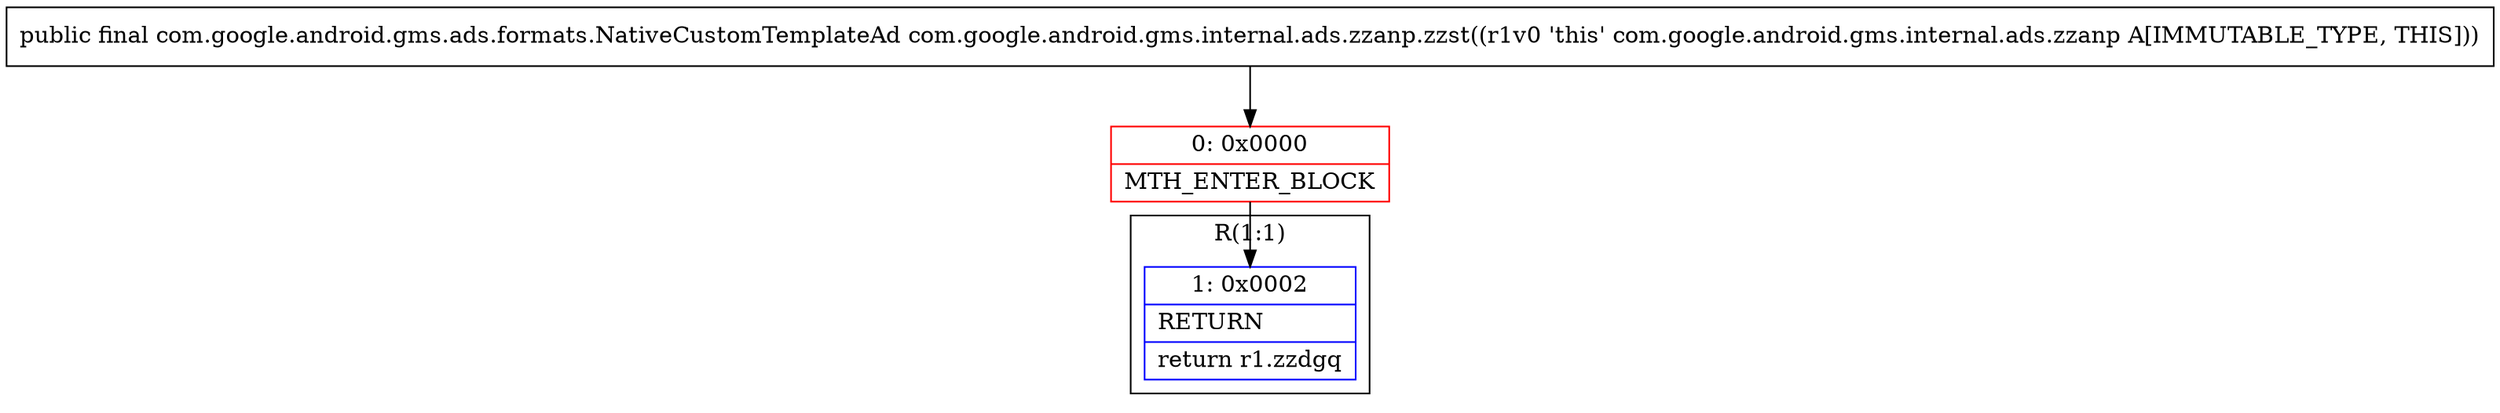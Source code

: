 digraph "CFG forcom.google.android.gms.internal.ads.zzanp.zzst()Lcom\/google\/android\/gms\/ads\/formats\/NativeCustomTemplateAd;" {
subgraph cluster_Region_886442449 {
label = "R(1:1)";
node [shape=record,color=blue];
Node_1 [shape=record,label="{1\:\ 0x0002|RETURN\l|return r1.zzdgq\l}"];
}
Node_0 [shape=record,color=red,label="{0\:\ 0x0000|MTH_ENTER_BLOCK\l}"];
MethodNode[shape=record,label="{public final com.google.android.gms.ads.formats.NativeCustomTemplateAd com.google.android.gms.internal.ads.zzanp.zzst((r1v0 'this' com.google.android.gms.internal.ads.zzanp A[IMMUTABLE_TYPE, THIS])) }"];
MethodNode -> Node_0;
Node_0 -> Node_1;
}

